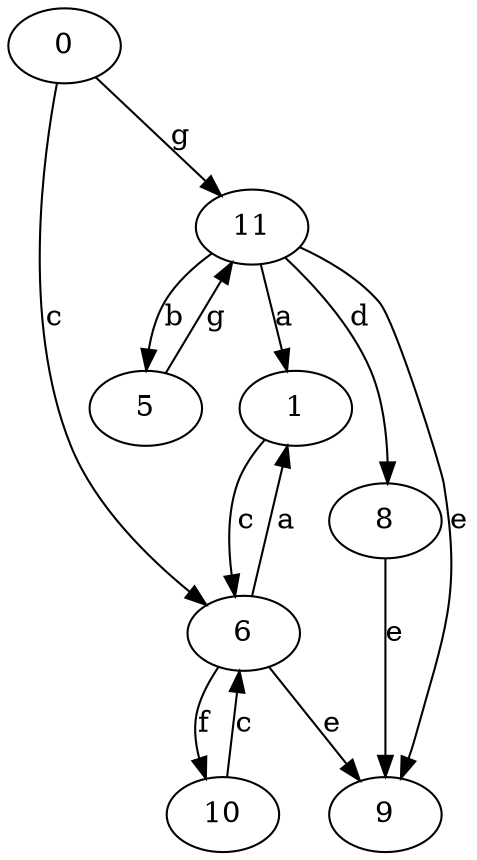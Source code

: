 strict digraph  {
1;
5;
0;
6;
8;
9;
10;
11;
1 -> 6  [label=c];
5 -> 11  [label=g];
0 -> 6  [label=c];
0 -> 11  [label=g];
6 -> 1  [label=a];
6 -> 9  [label=e];
6 -> 10  [label=f];
8 -> 9  [label=e];
10 -> 6  [label=c];
11 -> 1  [label=a];
11 -> 5  [label=b];
11 -> 8  [label=d];
11 -> 9  [label=e];
}
